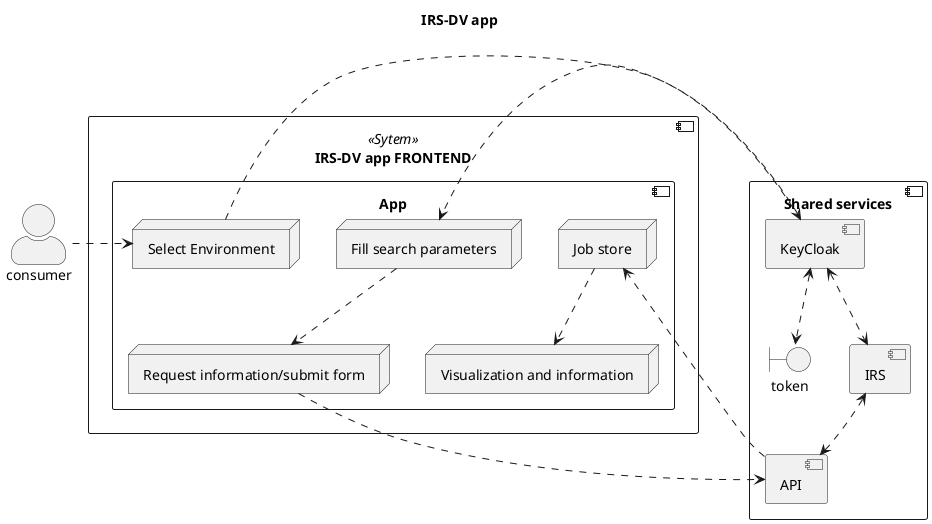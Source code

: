 @startuml
title: IRS-DV app
skinparam actorStyle awesome
actor consumer as user


component "IRS-DV app FRONTEND" as irsdv <<Sytem>> {

component App as mainPage {

node "Fill search parameters" as parameters 
node "Select Environment" as env
node "Request information/submit form" as button
node "Visualization and information" as visual
node "Job store" as store

} 
}


component "Shared services" {
component "KeyCloak" as keycloak
boundary "token" as token
component "IRS" as irs
component "API" as api
}



user .> env
env .> keycloak
keycloak <..> token
keycloak <..> irs
keycloak .> parameters

irs <..> api

parameters ..> button
button ..> api
api .> store

store ..> visual

@enduml